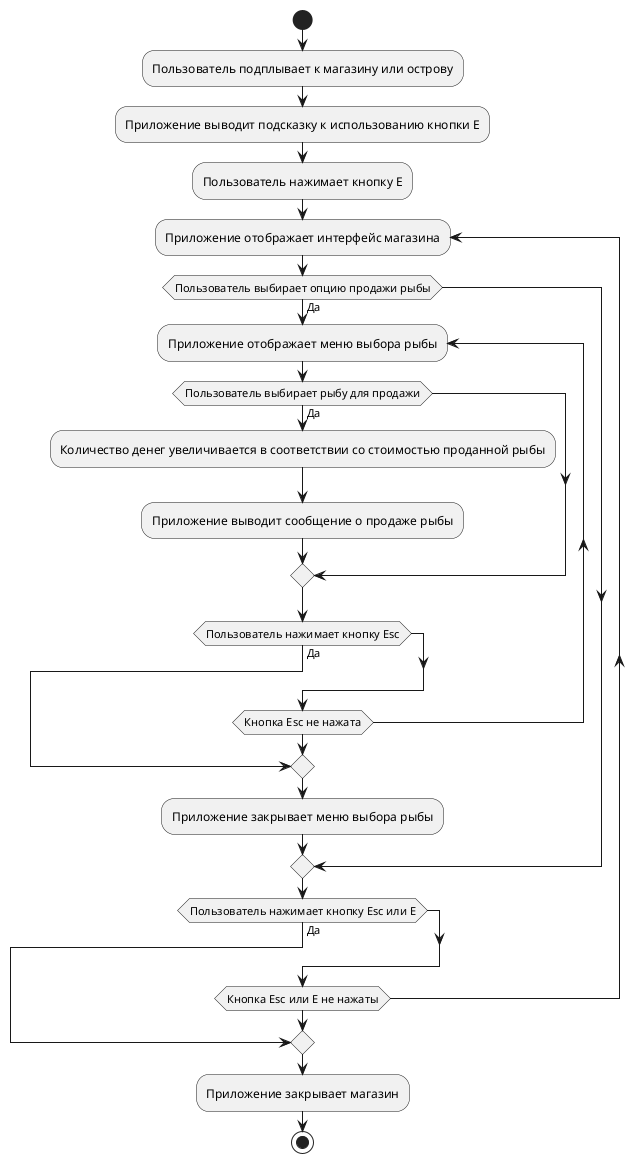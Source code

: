 @startuml Продажа рыбы

start
:Пользователь подплывает к магазину или острову;
:Приложение выводит подсказку к использованию кнопки Е;
:Пользователь нажимает кнопку Е;
repeat :Приложение отображает интерфейс магазина;
    if (Пользователь выбирает опцию продажи рыбы) then (Да)
        repeat :Приложение отображает меню выбора рыбы;
            if (Пользователь выбирает рыбу для продажи) then (Да)
                :Количество денег увеличивается в соответствии со стоимостью проданной рыбы;
                :Приложение выводит сообщение о продаже рыбы;
            endif
            if (Пользователь нажимает кнопку Esc) then (Да)
                break
            endif
        repeat while (Кнопка Esc не нажата)
        :Приложение закрывает меню выбора рыбы;
    endif
    if (Пользователь нажимает кнопку Esc или E) then (Да)
        break
    endif
repeat while (Кнопка Esc или E не нажаты)
:Приложение закрывает магазин;
stop

@enduml
